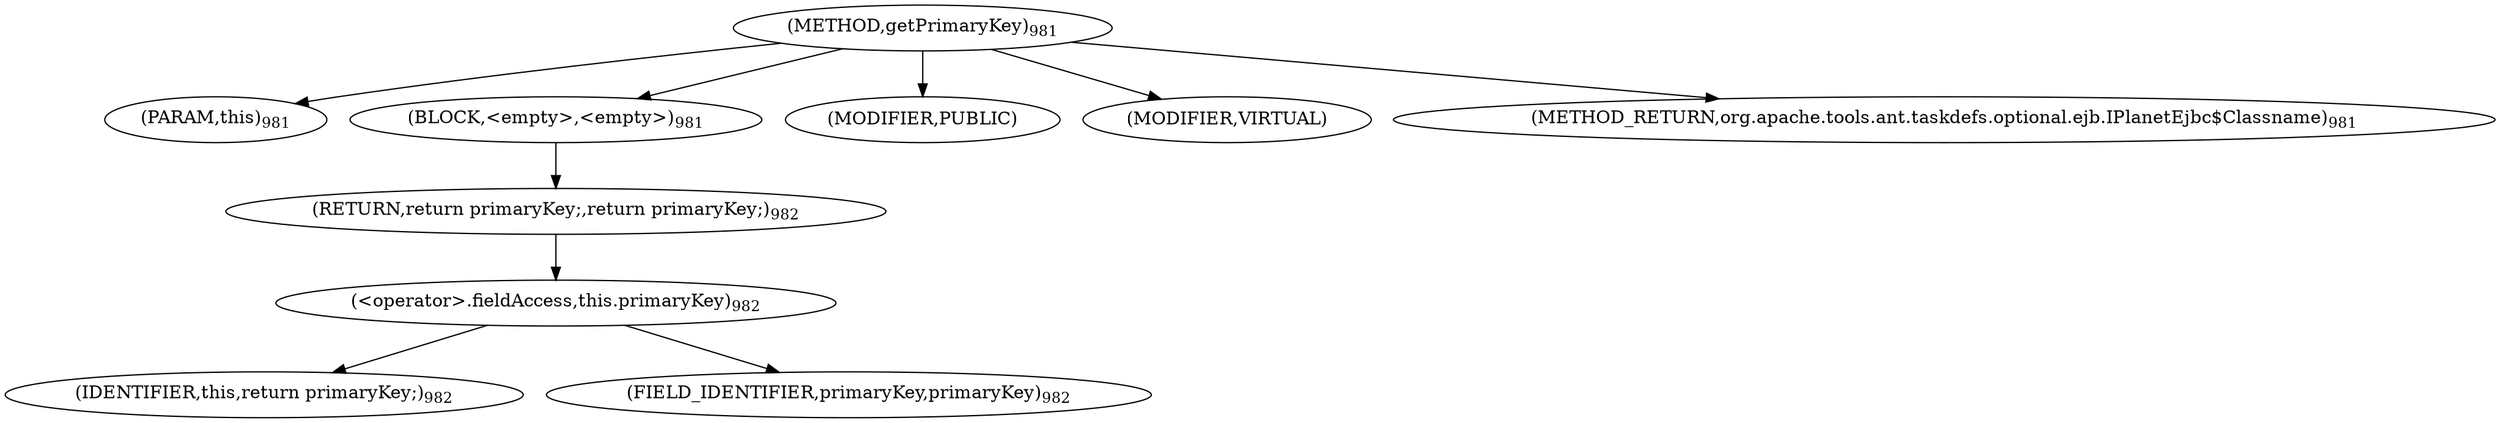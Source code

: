 digraph "getPrimaryKey" {  
"2267" [label = <(METHOD,getPrimaryKey)<SUB>981</SUB>> ]
"2268" [label = <(PARAM,this)<SUB>981</SUB>> ]
"2269" [label = <(BLOCK,&lt;empty&gt;,&lt;empty&gt;)<SUB>981</SUB>> ]
"2270" [label = <(RETURN,return primaryKey;,return primaryKey;)<SUB>982</SUB>> ]
"2271" [label = <(&lt;operator&gt;.fieldAccess,this.primaryKey)<SUB>982</SUB>> ]
"2272" [label = <(IDENTIFIER,this,return primaryKey;)<SUB>982</SUB>> ]
"2273" [label = <(FIELD_IDENTIFIER,primaryKey,primaryKey)<SUB>982</SUB>> ]
"2274" [label = <(MODIFIER,PUBLIC)> ]
"2275" [label = <(MODIFIER,VIRTUAL)> ]
"2276" [label = <(METHOD_RETURN,org.apache.tools.ant.taskdefs.optional.ejb.IPlanetEjbc$Classname)<SUB>981</SUB>> ]
  "2267" -> "2268" 
  "2267" -> "2269" 
  "2267" -> "2274" 
  "2267" -> "2275" 
  "2267" -> "2276" 
  "2269" -> "2270" 
  "2270" -> "2271" 
  "2271" -> "2272" 
  "2271" -> "2273" 
}
